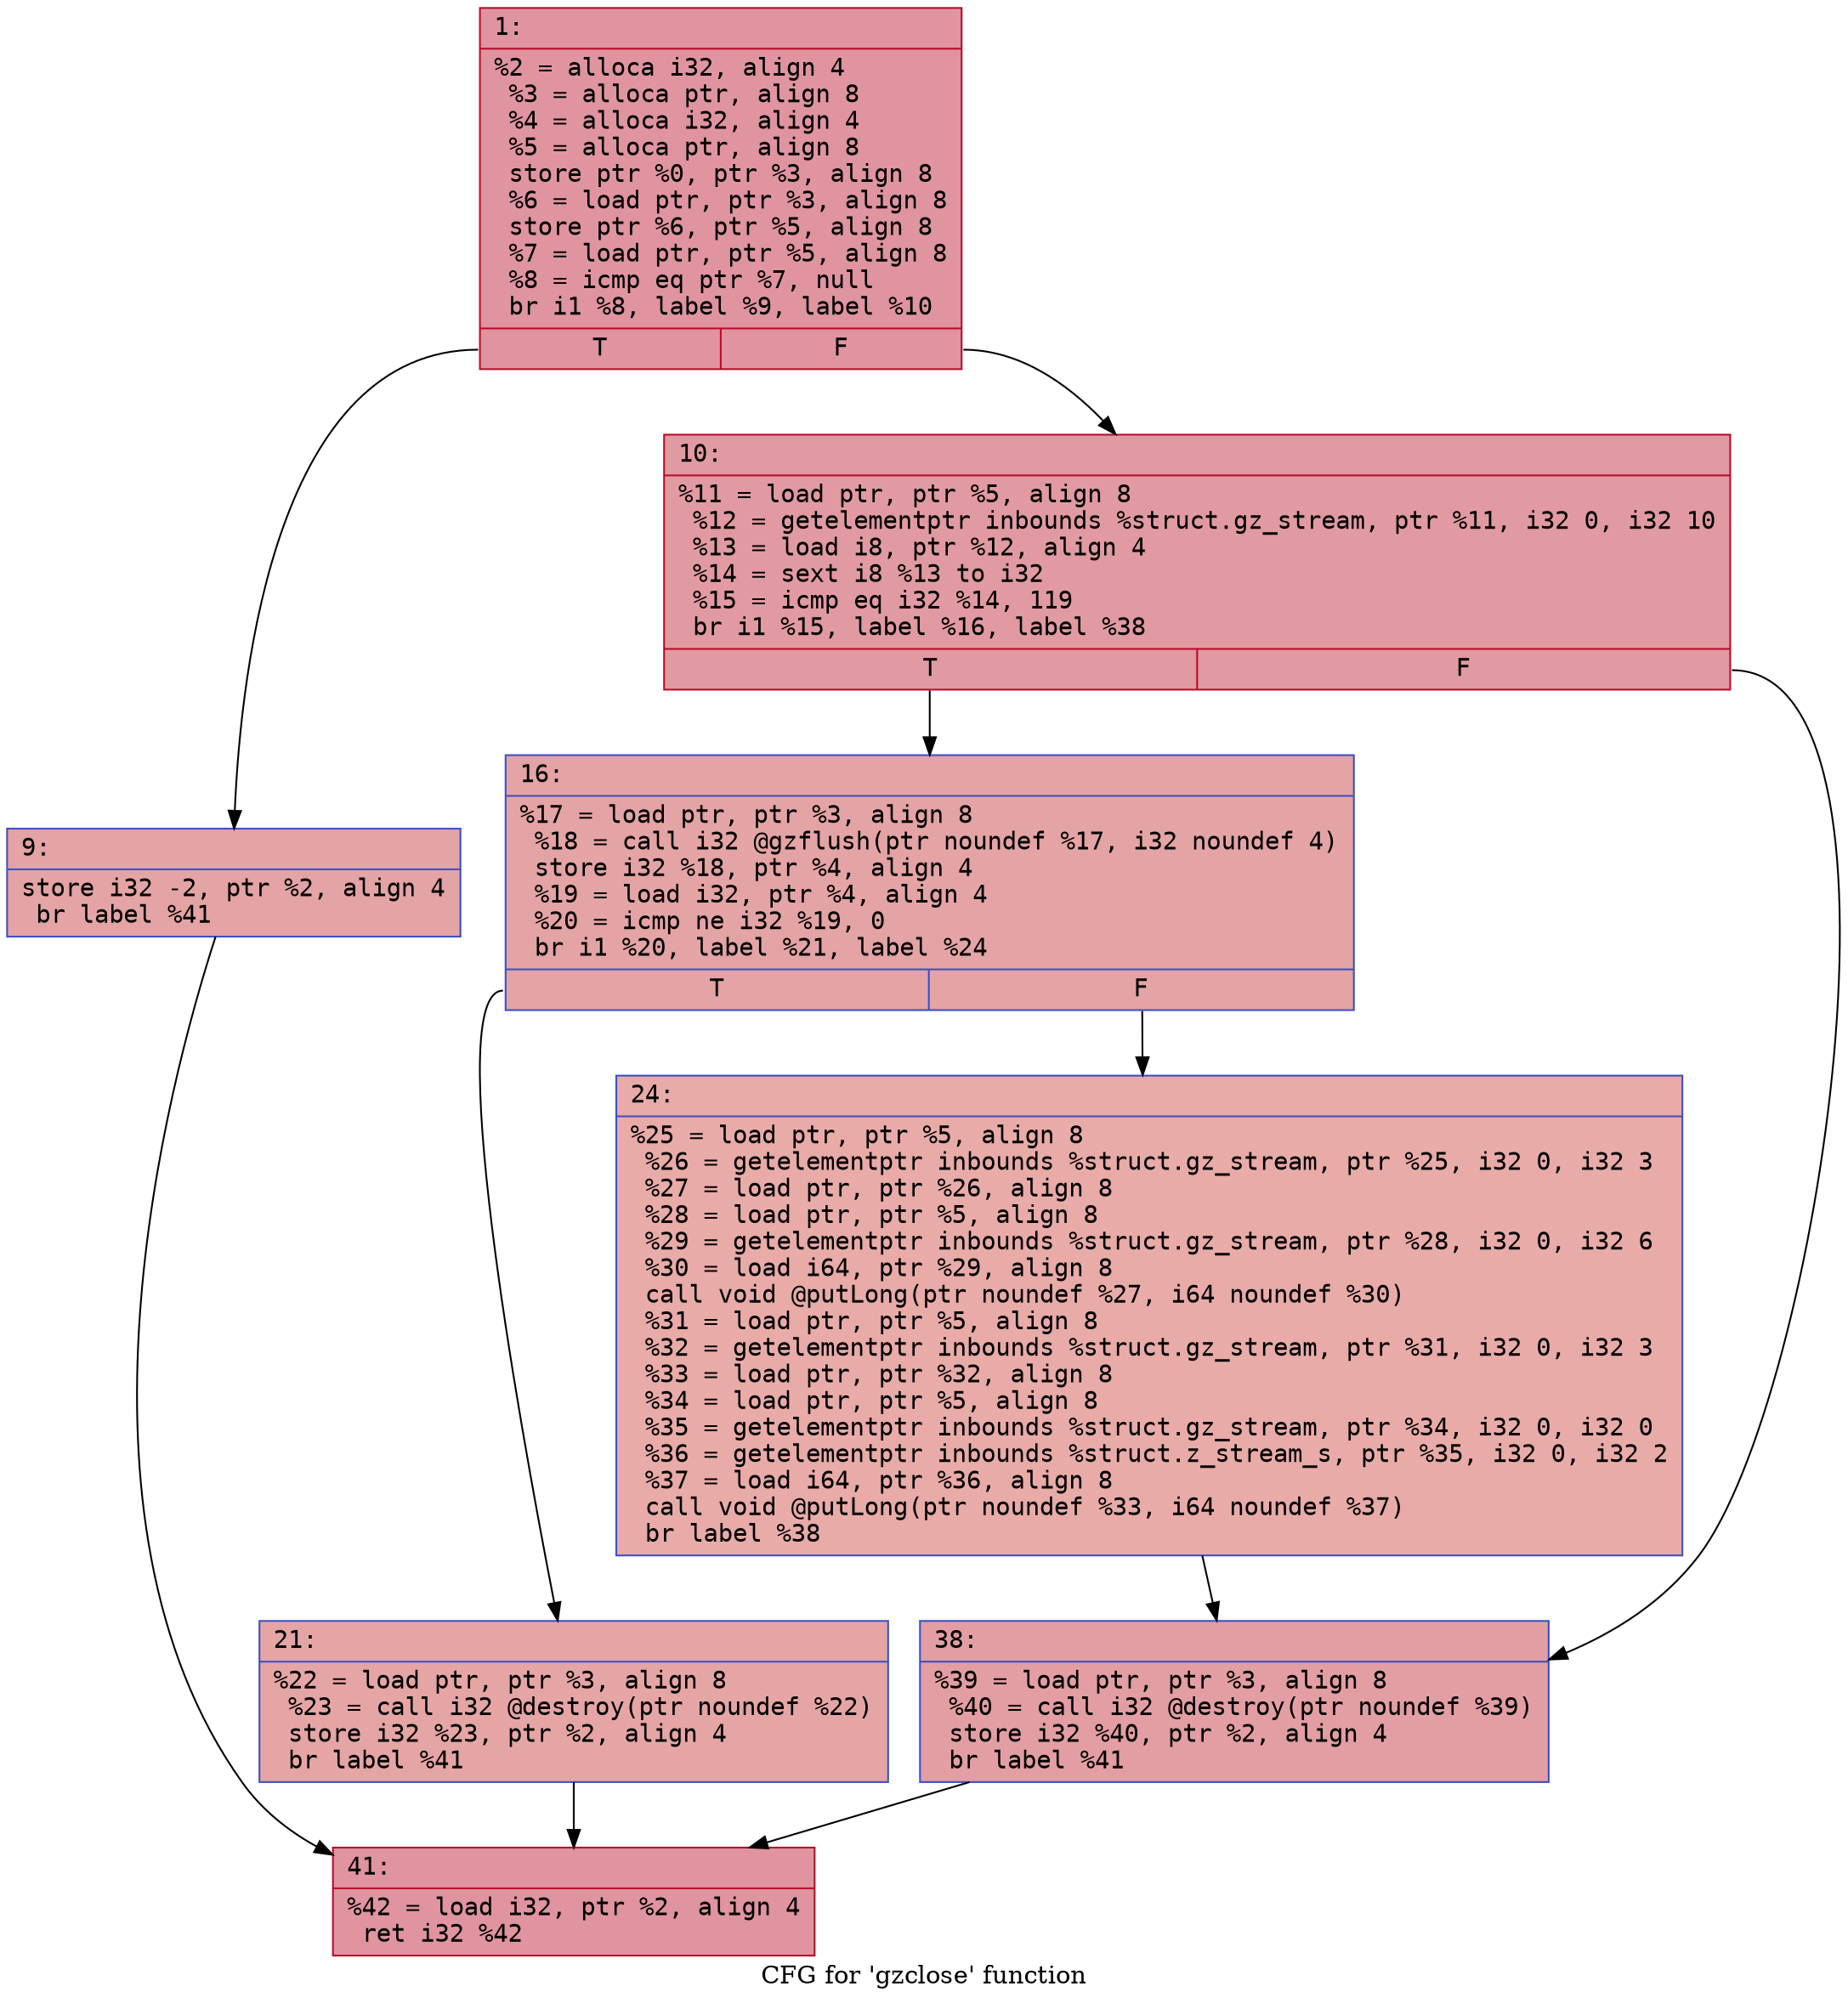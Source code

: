 digraph "CFG for 'gzclose' function" {
	label="CFG for 'gzclose' function";

	Node0x600002d8d9a0 [shape=record,color="#b70d28ff", style=filled, fillcolor="#b70d2870" fontname="Courier",label="{1:\l|  %2 = alloca i32, align 4\l  %3 = alloca ptr, align 8\l  %4 = alloca i32, align 4\l  %5 = alloca ptr, align 8\l  store ptr %0, ptr %3, align 8\l  %6 = load ptr, ptr %3, align 8\l  store ptr %6, ptr %5, align 8\l  %7 = load ptr, ptr %5, align 8\l  %8 = icmp eq ptr %7, null\l  br i1 %8, label %9, label %10\l|{<s0>T|<s1>F}}"];
	Node0x600002d8d9a0:s0 -> Node0x600002d8da40[tooltip="1 -> 9\nProbability 37.50%" ];
	Node0x600002d8d9a0:s1 -> Node0x600002d8da90[tooltip="1 -> 10\nProbability 62.50%" ];
	Node0x600002d8da40 [shape=record,color="#3d50c3ff", style=filled, fillcolor="#c32e3170" fontname="Courier",label="{9:\l|  store i32 -2, ptr %2, align 4\l  br label %41\l}"];
	Node0x600002d8da40 -> Node0x600002d8dc20[tooltip="9 -> 41\nProbability 100.00%" ];
	Node0x600002d8da90 [shape=record,color="#b70d28ff", style=filled, fillcolor="#bb1b2c70" fontname="Courier",label="{10:\l|  %11 = load ptr, ptr %5, align 8\l  %12 = getelementptr inbounds %struct.gz_stream, ptr %11, i32 0, i32 10\l  %13 = load i8, ptr %12, align 4\l  %14 = sext i8 %13 to i32\l  %15 = icmp eq i32 %14, 119\l  br i1 %15, label %16, label %38\l|{<s0>T|<s1>F}}"];
	Node0x600002d8da90:s0 -> Node0x600002d8dae0[tooltip="10 -> 16\nProbability 50.00%" ];
	Node0x600002d8da90:s1 -> Node0x600002d8dbd0[tooltip="10 -> 38\nProbability 50.00%" ];
	Node0x600002d8dae0 [shape=record,color="#3d50c3ff", style=filled, fillcolor="#c32e3170" fontname="Courier",label="{16:\l|  %17 = load ptr, ptr %3, align 8\l  %18 = call i32 @gzflush(ptr noundef %17, i32 noundef 4)\l  store i32 %18, ptr %4, align 4\l  %19 = load i32, ptr %4, align 4\l  %20 = icmp ne i32 %19, 0\l  br i1 %20, label %21, label %24\l|{<s0>T|<s1>F}}"];
	Node0x600002d8dae0:s0 -> Node0x600002d8db30[tooltip="16 -> 21\nProbability 62.50%" ];
	Node0x600002d8dae0:s1 -> Node0x600002d8db80[tooltip="16 -> 24\nProbability 37.50%" ];
	Node0x600002d8db30 [shape=record,color="#3d50c3ff", style=filled, fillcolor="#c5333470" fontname="Courier",label="{21:\l|  %22 = load ptr, ptr %3, align 8\l  %23 = call i32 @destroy(ptr noundef %22)\l  store i32 %23, ptr %2, align 4\l  br label %41\l}"];
	Node0x600002d8db30 -> Node0x600002d8dc20[tooltip="21 -> 41\nProbability 100.00%" ];
	Node0x600002d8db80 [shape=record,color="#3d50c3ff", style=filled, fillcolor="#cc403a70" fontname="Courier",label="{24:\l|  %25 = load ptr, ptr %5, align 8\l  %26 = getelementptr inbounds %struct.gz_stream, ptr %25, i32 0, i32 3\l  %27 = load ptr, ptr %26, align 8\l  %28 = load ptr, ptr %5, align 8\l  %29 = getelementptr inbounds %struct.gz_stream, ptr %28, i32 0, i32 6\l  %30 = load i64, ptr %29, align 8\l  call void @putLong(ptr noundef %27, i64 noundef %30)\l  %31 = load ptr, ptr %5, align 8\l  %32 = getelementptr inbounds %struct.gz_stream, ptr %31, i32 0, i32 3\l  %33 = load ptr, ptr %32, align 8\l  %34 = load ptr, ptr %5, align 8\l  %35 = getelementptr inbounds %struct.gz_stream, ptr %34, i32 0, i32 0\l  %36 = getelementptr inbounds %struct.z_stream_s, ptr %35, i32 0, i32 2\l  %37 = load i64, ptr %36, align 8\l  call void @putLong(ptr noundef %33, i64 noundef %37)\l  br label %38\l}"];
	Node0x600002d8db80 -> Node0x600002d8dbd0[tooltip="24 -> 38\nProbability 100.00%" ];
	Node0x600002d8dbd0 [shape=record,color="#3d50c3ff", style=filled, fillcolor="#be242e70" fontname="Courier",label="{38:\l|  %39 = load ptr, ptr %3, align 8\l  %40 = call i32 @destroy(ptr noundef %39)\l  store i32 %40, ptr %2, align 4\l  br label %41\l}"];
	Node0x600002d8dbd0 -> Node0x600002d8dc20[tooltip="38 -> 41\nProbability 100.00%" ];
	Node0x600002d8dc20 [shape=record,color="#b70d28ff", style=filled, fillcolor="#b70d2870" fontname="Courier",label="{41:\l|  %42 = load i32, ptr %2, align 4\l  ret i32 %42\l}"];
}
